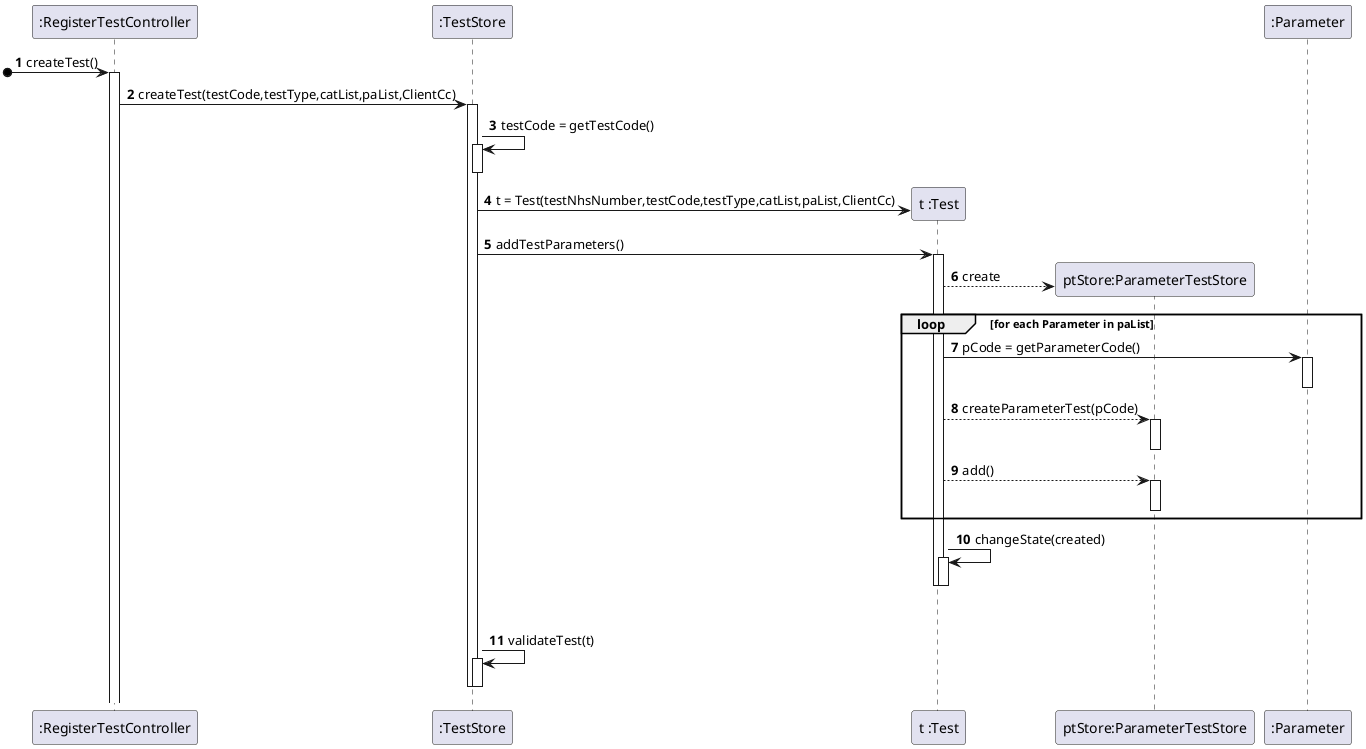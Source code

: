 @startuml
'https://plantuml.com/sequence-diagram

participant ":RegisterTestController" as ctrl
participant ":TestStore" as tStore
participant "t :Test" as t
participant "ptStore:ParameterTestStore" as ptStore
participant ":Parameter" as pa

autonumber

[o-> ctrl: createTest()
activate ctrl
ctrl -> tStore: createTest(testCode,testType,catList,paList,ClientCc)
activate tStore

tStore -> tStore: testCode = getTestCode()
activate tStore
deactivate tStore
tStore -> t**: t = Test(testNhsNumber,testCode,testType,catList,paList,ClientCc)
tStore -> t: addTestParameters()
activate t
t --> ptStore**: create
loop for each Parameter in paList

    t -> pa: pCode = getParameterCode()
    activate pa
    deactivate pa
    t --> ptStore: createParameterTest(pCode)
    activate ptStore
    deactivate
    t --> ptStore: add()
    activate ptStore
    deactivate

end
t -> t: changeState(created)
activate t
deactivate
deactivate
loop for each parameter
tStore -> tStore: validateTest(t)
activate tStore
deactivate
deactivate



@enduml